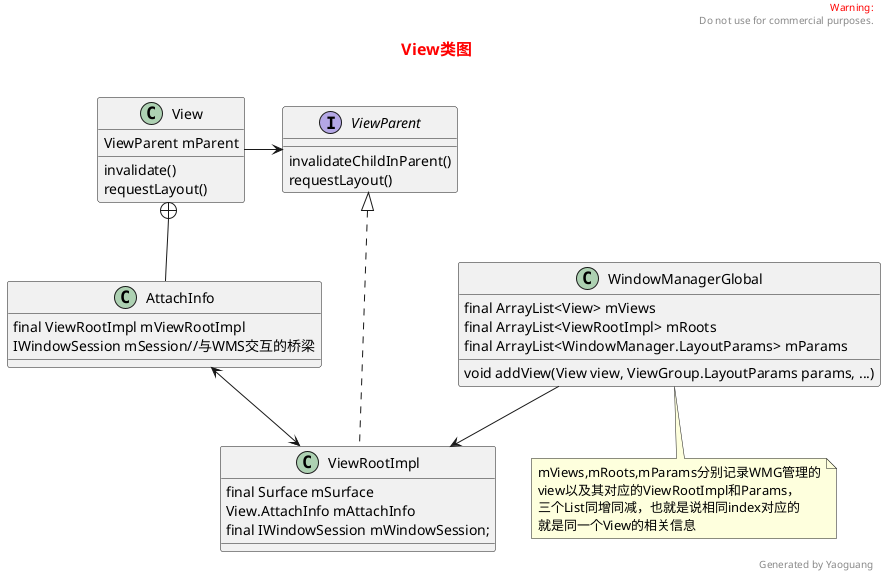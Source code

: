 @startuml
title
<font color=red size=16>View类图</font>

endtitle

header
<font color=red>Warning:</font>
Do not use for commercial purposes.
endheader
'-----------------------------------------------------------
interface ViewParent {
    invalidateChildInParent()
    requestLayout()
}
class ViewRootImpl {
    final Surface mSurface
    View.AttachInfo mAttachInfo
    final IWindowSession mWindowSession;
}
ViewRootImpl .up.|> ViewParent
'#############################
class View {
    ViewParent mParent
    invalidate()
    requestLayout()
}
View -right-> ViewParent
class AttachInfo {
    final ViewRootImpl mViewRootImpl
    IWindowSession mSession//与WMS交互的桥梁
}
View +-- AttachInfo
AttachInfo <--> ViewRootImpl
'#############################

class WindowManagerGlobal {
    final ArrayList<View> mViews
    final ArrayList<ViewRootImpl> mRoots
    final ArrayList<WindowManager.LayoutParams> mParams
    void addView(View view, ViewGroup.LayoutParams params, ...)
}
note bottom of WindowManagerGlobal
mViews,mRoots,mParams分别记录WMG管理的
view以及其对应的ViewRootImpl和Params，
三个List同增同减，也就是说相同index对应的
就是同一个View的相关信息
end note
WindowManagerGlobal --> ViewRootImpl

'-----------------------------------------------------------
right footer Generated by Yaoguang
@enduml